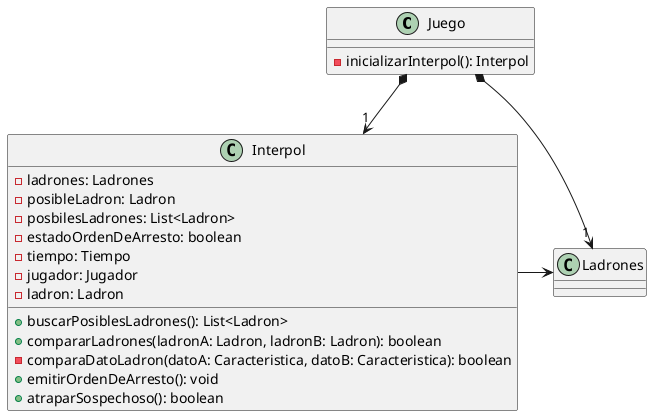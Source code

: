 @startuml

class Juego{
    - inicializarInterpol(): Interpol
}

class Interpol{
    -ladrones: Ladrones
    -posibleLadron: Ladron
    -posbilesLadrones: List<Ladron>
    -estadoOrdenDeArresto: boolean
    -tiempo: Tiempo
    -jugador: Jugador
    -ladron: Ladron

    +buscarPosiblesLadrones(): List<Ladron>
    +compararLadrones(ladronA: Ladron, ladronB: Ladron): boolean
    -comparaDatoLadron(datoA: Caracteristica, datoB: Caracteristica): boolean
    +emitirOrdenDeArresto(): void
    +atraparSospechoso(): boolean
}

class Ladrones{}


Interpol -right-> Ladrones
Juego *-down->"1" Interpol
Juego *-down->"1" Ladrones

@enduml